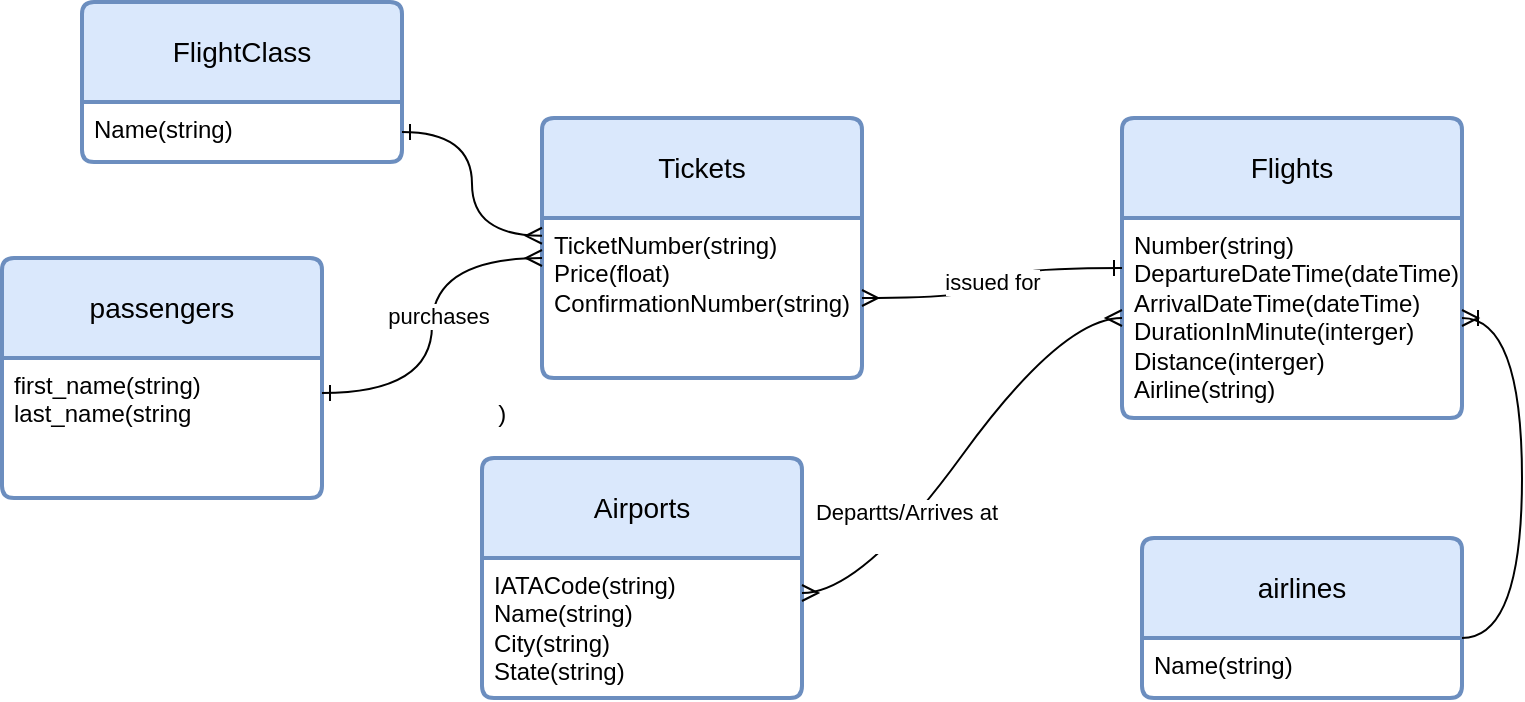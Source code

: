 <mxfile version="25.0.3">
  <diagram name="第 1 页" id="YvJ0-nX1ovzc6ywWfWmy">
    <mxGraphModel dx="1736" dy="609" grid="1" gridSize="10" guides="1" tooltips="1" connect="1" arrows="1" fold="1" page="1" pageScale="1" pageWidth="827" pageHeight="1169" math="0" shadow="0">
      <root>
        <mxCell id="0" />
        <mxCell id="1" parent="0" />
        <mxCell id="irBDYV1v0ijTZcUM7RKs-3" value="passengers" style="swimlane;childLayout=stackLayout;horizontal=1;startSize=50;horizontalStack=0;rounded=1;fontSize=14;fontStyle=0;strokeWidth=2;resizeParent=0;resizeLast=1;shadow=0;dashed=0;align=center;arcSize=4;whiteSpace=wrap;html=1;fillColor=#dae8fc;strokeColor=#6c8ebf;" vertex="1" parent="1">
          <mxGeometry x="-140" y="240" width="160" height="120" as="geometry" />
        </mxCell>
        <mxCell id="irBDYV1v0ijTZcUM7RKs-4" value="&lt;div&gt;first_name(string)&lt;/div&gt;&lt;div&gt;last_name(string&amp;nbsp; &amp;nbsp; &amp;nbsp; &amp;nbsp; &amp;nbsp; &amp;nbsp; &amp;nbsp; &amp;nbsp; &amp;nbsp; &amp;nbsp; &amp;nbsp; &amp;nbsp; &amp;nbsp; &amp;nbsp; &amp;nbsp; &amp;nbsp; &amp;nbsp; &amp;nbsp; &amp;nbsp; &amp;nbsp; &amp;nbsp; &amp;nbsp; &amp;nbsp; )&lt;/div&gt;&lt;div&gt;&lt;span style=&quot;color: rgba(0, 0, 0, 0); font-family: monospace; font-size: 0px;&quot;&gt;%3CmxGraphModel%3E%3Croot%3E%3CmxCell%20id%3D%220%22%2F%3E%3CmxCell%20id%3D%221%22%20parent%3D%220%22%2F%3E%3CmxCell%20id%3D%222%22%20value%3D%22orders%22%20style%3D%22swimlane%3BchildLayout%3DstackLayout%3Bhorizontal%3D1%3BstartSize%3D50%3BhorizontalStack%3D0%3Brounded%3D1%3BfontSize%3D14%3BfontStyle%3D0%3BstrokeWidth%3D2%3BresizeParent%3D0%3BresizeLast%3D1%3Bshadow%3D0%3Bdashed%3D0%3Balign%3Dcenter%3BarcSize%3D4%3BwhiteSpace%3Dwrap%3Bhtml%3D1%3BfillColor%3D%23dae8fc%3BstrokeColor%3D%236c8ebf%3B%22%20vertex%3D%221%22%20parent%3D%221%22%3E%3CmxGeometry%20x%3D%22160%22%20y%3D%22220%22%20width%3D%22160%22%20height%3D%22120%22%20as%3D%22geometry%22%2F%3E%3C%2FmxCell%3E%3CmxCell%20id%3D%223%22%20value%3D%22order_id%26lt%3Bdiv%26gt%3Bcustomer_id%26lt%3B%2Fdiv%26gt%3B%26lt%3Bdiv%26gt%3Bticket_number%26lt%3B%2Fdiv%26gt%3B%22%20style%3D%22align%3Dleft%3BstrokeColor%3Dnone%3BfillColor%3Dnone%3BspacingLeft%3D4%3BfontSize%3D12%3BverticalAlign%3Dtop%3Bresizable%3D0%3Brotatable%3D0%3Bpart%3D1%3Bhtml%3D1%3B%22%20vertex%3D%221%22%20parent%3D%222%22%3E%3CmxGeometry%20y%3D%2250%22%20width%3D%22160%22%20height%3D%2270%22%20as%3D%22geometry%22%2F%3E%3C%2FmxCell%3E%3C%2Froot%3E%3C%2FmxGraphModel%3E&lt;/span&gt;&lt;/div&gt;" style="align=left;strokeColor=none;fillColor=none;spacingLeft=4;fontSize=12;verticalAlign=top;resizable=0;rotatable=0;part=1;html=1;" vertex="1" parent="irBDYV1v0ijTZcUM7RKs-3">
          <mxGeometry y="50" width="160" height="70" as="geometry" />
        </mxCell>
        <mxCell id="irBDYV1v0ijTZcUM7RKs-5" value="Tickets" style="swimlane;childLayout=stackLayout;horizontal=1;startSize=50;horizontalStack=0;rounded=1;fontSize=14;fontStyle=0;strokeWidth=2;resizeParent=0;resizeLast=1;shadow=0;dashed=0;align=center;arcSize=4;whiteSpace=wrap;html=1;fillColor=#dae8fc;strokeColor=#6c8ebf;" vertex="1" parent="1">
          <mxGeometry x="130" y="170" width="160" height="130" as="geometry" />
        </mxCell>
        <mxCell id="irBDYV1v0ijTZcUM7RKs-6" value="&lt;div&gt;&lt;div&gt;TicketNumber(string)&lt;/div&gt;&lt;/div&gt;&lt;div&gt;Price(float)&lt;/div&gt;&lt;div&gt;ConfirmationNumber(string)&lt;/div&gt;" style="align=left;strokeColor=none;fillColor=none;spacingLeft=4;fontSize=12;verticalAlign=top;resizable=0;rotatable=0;part=1;html=1;" vertex="1" parent="irBDYV1v0ijTZcUM7RKs-5">
          <mxGeometry y="50" width="160" height="80" as="geometry" />
        </mxCell>
        <mxCell id="irBDYV1v0ijTZcUM7RKs-10" value="airlines" style="swimlane;childLayout=stackLayout;horizontal=1;startSize=50;horizontalStack=0;rounded=1;fontSize=14;fontStyle=0;strokeWidth=2;resizeParent=0;resizeLast=1;shadow=0;dashed=0;align=center;arcSize=4;whiteSpace=wrap;html=1;fillColor=#dae8fc;strokeColor=#6c8ebf;" vertex="1" parent="1">
          <mxGeometry x="430" y="380" width="160" height="80" as="geometry" />
        </mxCell>
        <mxCell id="irBDYV1v0ijTZcUM7RKs-28" value="Name(string)" style="align=left;strokeColor=none;fillColor=none;spacingLeft=4;fontSize=12;verticalAlign=top;resizable=0;rotatable=0;part=1;html=1;" vertex="1" parent="irBDYV1v0ijTZcUM7RKs-10">
          <mxGeometry y="50" width="160" height="30" as="geometry" />
        </mxCell>
        <mxCell id="irBDYV1v0ijTZcUM7RKs-14" value="Airports" style="swimlane;childLayout=stackLayout;horizontal=1;startSize=50;horizontalStack=0;rounded=1;fontSize=14;fontStyle=0;strokeWidth=2;resizeParent=0;resizeLast=1;shadow=0;dashed=0;align=center;arcSize=4;whiteSpace=wrap;html=1;fillColor=#dae8fc;strokeColor=#6c8ebf;" vertex="1" parent="1">
          <mxGeometry x="100" y="340" width="160" height="120" as="geometry" />
        </mxCell>
        <mxCell id="irBDYV1v0ijTZcUM7RKs-15" value="&lt;div&gt;IATACode(string)&lt;/div&gt;&lt;div&gt;Name(string)&lt;/div&gt;&lt;div&gt;City(string)&lt;/div&gt;&lt;div&gt;State(string)&lt;/div&gt;" style="align=left;strokeColor=none;fillColor=none;spacingLeft=4;fontSize=12;verticalAlign=top;resizable=0;rotatable=0;part=1;html=1;" vertex="1" parent="irBDYV1v0ijTZcUM7RKs-14">
          <mxGeometry y="50" width="160" height="70" as="geometry" />
        </mxCell>
        <mxCell id="irBDYV1v0ijTZcUM7RKs-16" value="Flights" style="swimlane;childLayout=stackLayout;horizontal=1;startSize=50;horizontalStack=0;rounded=1;fontSize=14;fontStyle=0;strokeWidth=2;resizeParent=0;resizeLast=1;shadow=0;dashed=0;align=center;arcSize=4;whiteSpace=wrap;html=1;fillColor=#dae8fc;strokeColor=#6c8ebf;" vertex="1" parent="1">
          <mxGeometry x="420" y="170" width="170" height="150" as="geometry" />
        </mxCell>
        <mxCell id="irBDYV1v0ijTZcUM7RKs-17" value="Number(string)&lt;div&gt;DepartureDateTime(dateTime)&lt;/div&gt;&lt;div&gt;ArrivalDateTime(dateTime)&lt;/div&gt;&lt;div&gt;DurationInMinute(interger)&lt;/div&gt;&lt;div&gt;Distance(interger)&lt;/div&gt;&lt;div&gt;Airline(string)&lt;/div&gt;" style="align=left;strokeColor=none;fillColor=none;spacingLeft=4;fontSize=12;verticalAlign=top;resizable=0;rotatable=0;part=1;html=1;" vertex="1" parent="irBDYV1v0ijTZcUM7RKs-16">
          <mxGeometry y="50" width="170" height="100" as="geometry" />
        </mxCell>
        <mxCell id="irBDYV1v0ijTZcUM7RKs-22" style="edgeStyle=orthogonalEdgeStyle;rounded=0;orthogonalLoop=1;jettySize=auto;html=1;exitX=1;exitY=0.25;exitDx=0;exitDy=0;entryX=0;entryY=0.25;entryDx=0;entryDy=0;startArrow=ERone;startFill=0;endArrow=ERmany;endFill=0;curved=1;" edge="1" parent="1" source="irBDYV1v0ijTZcUM7RKs-4" target="irBDYV1v0ijTZcUM7RKs-6">
          <mxGeometry relative="1" as="geometry" />
        </mxCell>
        <mxCell id="irBDYV1v0ijTZcUM7RKs-24" value="purchases" style="edgeLabel;html=1;align=center;verticalAlign=middle;resizable=0;points=[];" vertex="1" connectable="0" parent="irBDYV1v0ijTZcUM7RKs-22">
          <mxGeometry x="0.061" y="-3" relative="1" as="geometry">
            <mxPoint as="offset" />
          </mxGeometry>
        </mxCell>
        <mxCell id="irBDYV1v0ijTZcUM7RKs-25" style="edgeStyle=orthogonalEdgeStyle;rounded=0;orthogonalLoop=1;jettySize=auto;html=1;entryX=0;entryY=0.25;entryDx=0;entryDy=0;endArrow=ERone;endFill=0;startArrow=ERmany;startFill=0;curved=1;" edge="1" parent="1" source="irBDYV1v0ijTZcUM7RKs-6" target="irBDYV1v0ijTZcUM7RKs-17">
          <mxGeometry relative="1" as="geometry" />
        </mxCell>
        <mxCell id="irBDYV1v0ijTZcUM7RKs-26" value="issued for" style="edgeLabel;html=1;align=center;verticalAlign=middle;resizable=0;points=[];" vertex="1" connectable="0" parent="irBDYV1v0ijTZcUM7RKs-25">
          <mxGeometry x="0.012" relative="1" as="geometry">
            <mxPoint as="offset" />
          </mxGeometry>
        </mxCell>
        <mxCell id="irBDYV1v0ijTZcUM7RKs-29" value="" style="edgeStyle=entityRelationEdgeStyle;fontSize=12;html=1;endArrow=ERmany;startArrow=ERmany;rounded=0;exitX=1;exitY=0.25;exitDx=0;exitDy=0;entryX=0;entryY=0.5;entryDx=0;entryDy=0;curved=1;strokeWidth=1;targetPerimeterSpacing=0;endSize=6;" edge="1" parent="1" source="irBDYV1v0ijTZcUM7RKs-15" target="irBDYV1v0ijTZcUM7RKs-17">
          <mxGeometry width="100" height="100" relative="1" as="geometry">
            <mxPoint x="250" y="450" as="sourcePoint" />
            <mxPoint x="350" y="350" as="targetPoint" />
          </mxGeometry>
        </mxCell>
        <mxCell id="irBDYV1v0ijTZcUM7RKs-30" value="Departts/Arrives at&lt;div&gt;&lt;br&gt;&lt;/div&gt;" style="edgeLabel;html=1;align=center;verticalAlign=middle;resizable=0;points=[];" vertex="1" connectable="0" parent="irBDYV1v0ijTZcUM7RKs-29">
          <mxGeometry x="-0.388" y="2" relative="1" as="geometry">
            <mxPoint as="offset" />
          </mxGeometry>
        </mxCell>
        <mxCell id="irBDYV1v0ijTZcUM7RKs-31" value="" style="edgeStyle=entityRelationEdgeStyle;fontSize=12;html=1;endArrow=ERoneToMany;rounded=0;exitX=1;exitY=0;exitDx=0;exitDy=0;entryX=1;entryY=0.5;entryDx=0;entryDy=0;curved=1;" edge="1" parent="1" source="irBDYV1v0ijTZcUM7RKs-28" target="irBDYV1v0ijTZcUM7RKs-17">
          <mxGeometry width="100" height="100" relative="1" as="geometry">
            <mxPoint x="565" y="427.5" as="sourcePoint" />
            <mxPoint x="685" y="360" as="targetPoint" />
          </mxGeometry>
        </mxCell>
        <mxCell id="irBDYV1v0ijTZcUM7RKs-32" value="FlightClass" style="swimlane;childLayout=stackLayout;horizontal=1;startSize=50;horizontalStack=0;rounded=1;fontSize=14;fontStyle=0;strokeWidth=2;resizeParent=0;resizeLast=1;shadow=0;dashed=0;align=center;arcSize=4;whiteSpace=wrap;html=1;fillColor=#dae8fc;strokeColor=#6c8ebf;" vertex="1" parent="1">
          <mxGeometry x="-100" y="112" width="160" height="80" as="geometry" />
        </mxCell>
        <mxCell id="irBDYV1v0ijTZcUM7RKs-33" value="Name(string)" style="align=left;strokeColor=none;fillColor=none;spacingLeft=4;fontSize=12;verticalAlign=top;resizable=0;rotatable=0;part=1;html=1;" vertex="1" parent="irBDYV1v0ijTZcUM7RKs-32">
          <mxGeometry y="50" width="160" height="30" as="geometry" />
        </mxCell>
        <mxCell id="irBDYV1v0ijTZcUM7RKs-34" style="edgeStyle=orthogonalEdgeStyle;rounded=0;orthogonalLoop=1;jettySize=auto;html=1;entryX=0;entryY=0.111;entryDx=0;entryDy=0;entryPerimeter=0;endArrow=ERmany;endFill=0;startArrow=ERone;startFill=0;curved=1;" edge="1" parent="1" source="irBDYV1v0ijTZcUM7RKs-33" target="irBDYV1v0ijTZcUM7RKs-6">
          <mxGeometry relative="1" as="geometry" />
        </mxCell>
      </root>
    </mxGraphModel>
  </diagram>
</mxfile>
